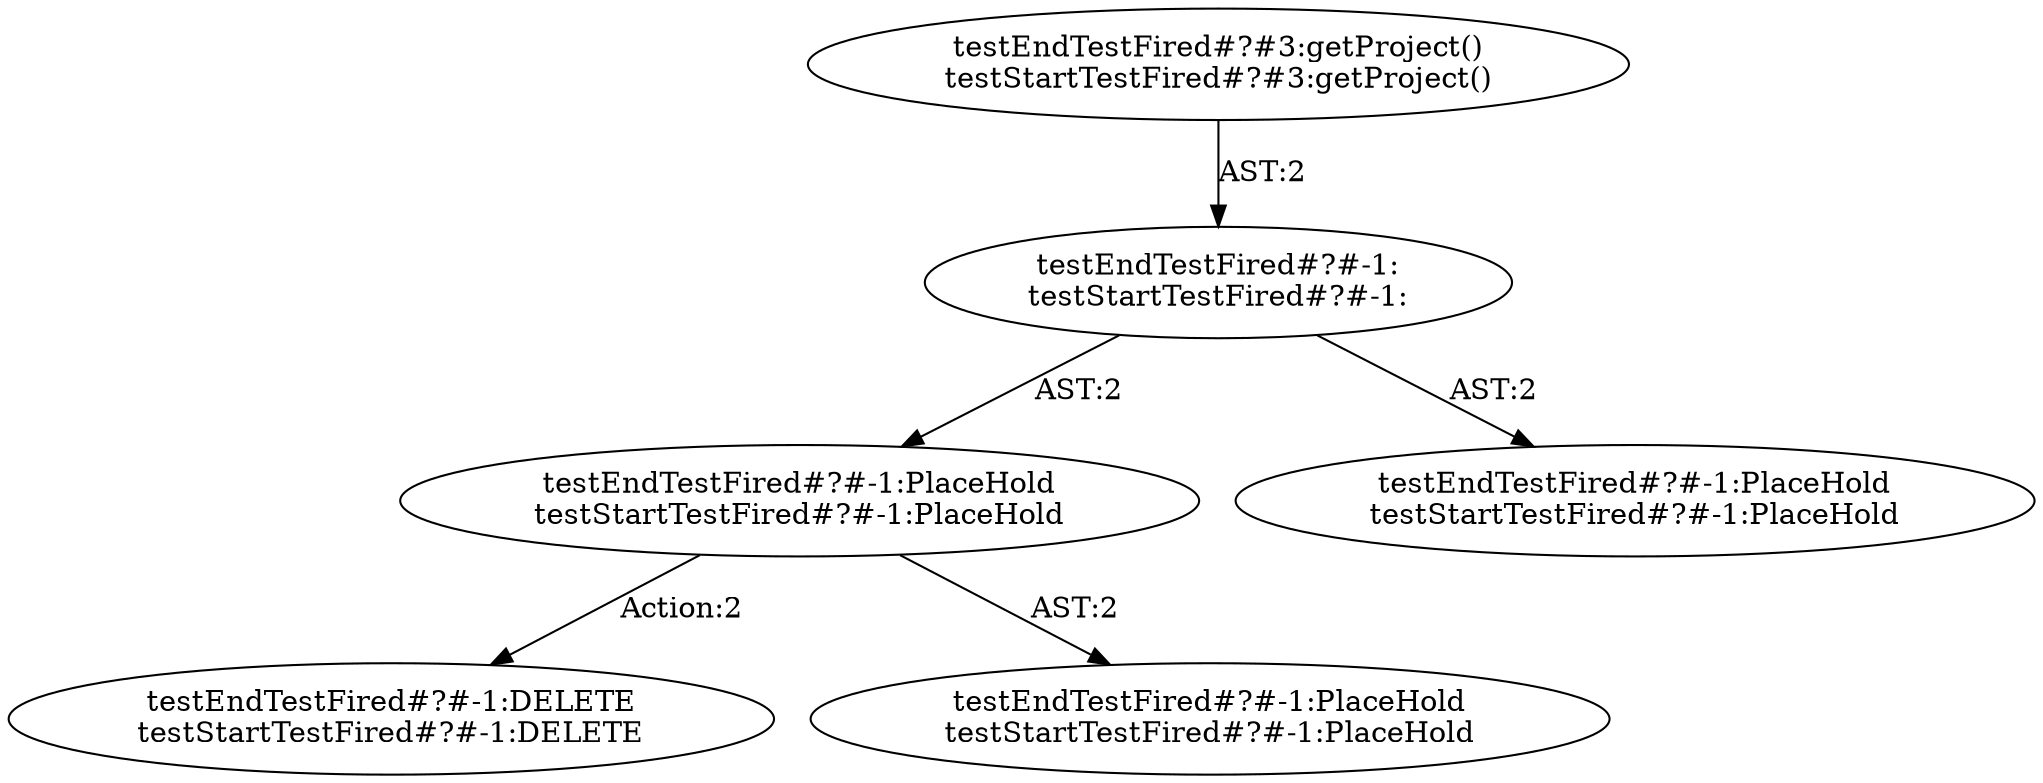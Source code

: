 digraph "Pattern" {
0 [label="testEndTestFired#?#-1:DELETE
testStartTestFired#?#-1:DELETE" shape=ellipse]
1 [label="testEndTestFired#?#-1:PlaceHold
testStartTestFired#?#-1:PlaceHold" shape=ellipse]
2 [label="testEndTestFired#?#-1:
testStartTestFired#?#-1:" shape=ellipse]
3 [label="testEndTestFired#?#3:getProject()
testStartTestFired#?#3:getProject()" shape=ellipse]
4 [label="testEndTestFired#?#-1:PlaceHold
testStartTestFired#?#-1:PlaceHold" shape=ellipse]
5 [label="testEndTestFired#?#-1:PlaceHold
testStartTestFired#?#-1:PlaceHold" shape=ellipse]
1 -> 0 [label="Action:2"];
1 -> 5 [label="AST:2"];
2 -> 1 [label="AST:2"];
2 -> 4 [label="AST:2"];
3 -> 2 [label="AST:2"];
}